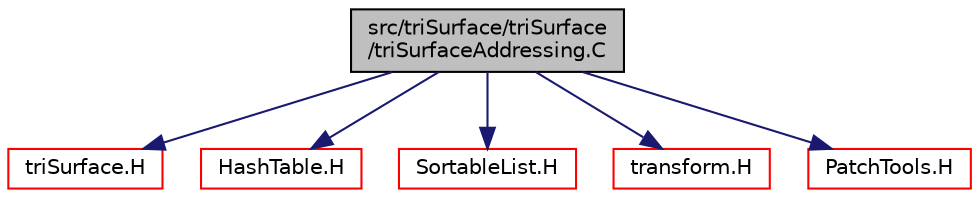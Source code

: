 digraph "src/triSurface/triSurface/triSurfaceAddressing.C"
{
  bgcolor="transparent";
  edge [fontname="Helvetica",fontsize="10",labelfontname="Helvetica",labelfontsize="10"];
  node [fontname="Helvetica",fontsize="10",shape=record];
  Node0 [label="src/triSurface/triSurface\l/triSurfaceAddressing.C",height=0.2,width=0.4,color="black", fillcolor="grey75", style="filled", fontcolor="black"];
  Node0 -> Node1 [color="midnightblue",fontsize="10",style="solid",fontname="Helvetica"];
  Node1 [label="triSurface.H",height=0.2,width=0.4,color="red",URL="$a17525.html"];
  Node0 -> Node101 [color="midnightblue",fontsize="10",style="solid",fontname="Helvetica"];
  Node101 [label="HashTable.H",height=0.2,width=0.4,color="red",URL="$a09179.html"];
  Node0 -> Node180 [color="midnightblue",fontsize="10",style="solid",fontname="Helvetica"];
  Node180 [label="SortableList.H",height=0.2,width=0.4,color="red",URL="$a09440.html"];
  Node0 -> Node181 [color="midnightblue",fontsize="10",style="solid",fontname="Helvetica"];
  Node181 [label="transform.H",height=0.2,width=0.4,color="red",URL="$a13637.html",tooltip="3D tensor transformation operations. "];
  Node0 -> Node182 [color="midnightblue",fontsize="10",style="solid",fontname="Helvetica"];
  Node182 [label="PatchTools.H",height=0.2,width=0.4,color="red",URL="$a12620.html"];
}
